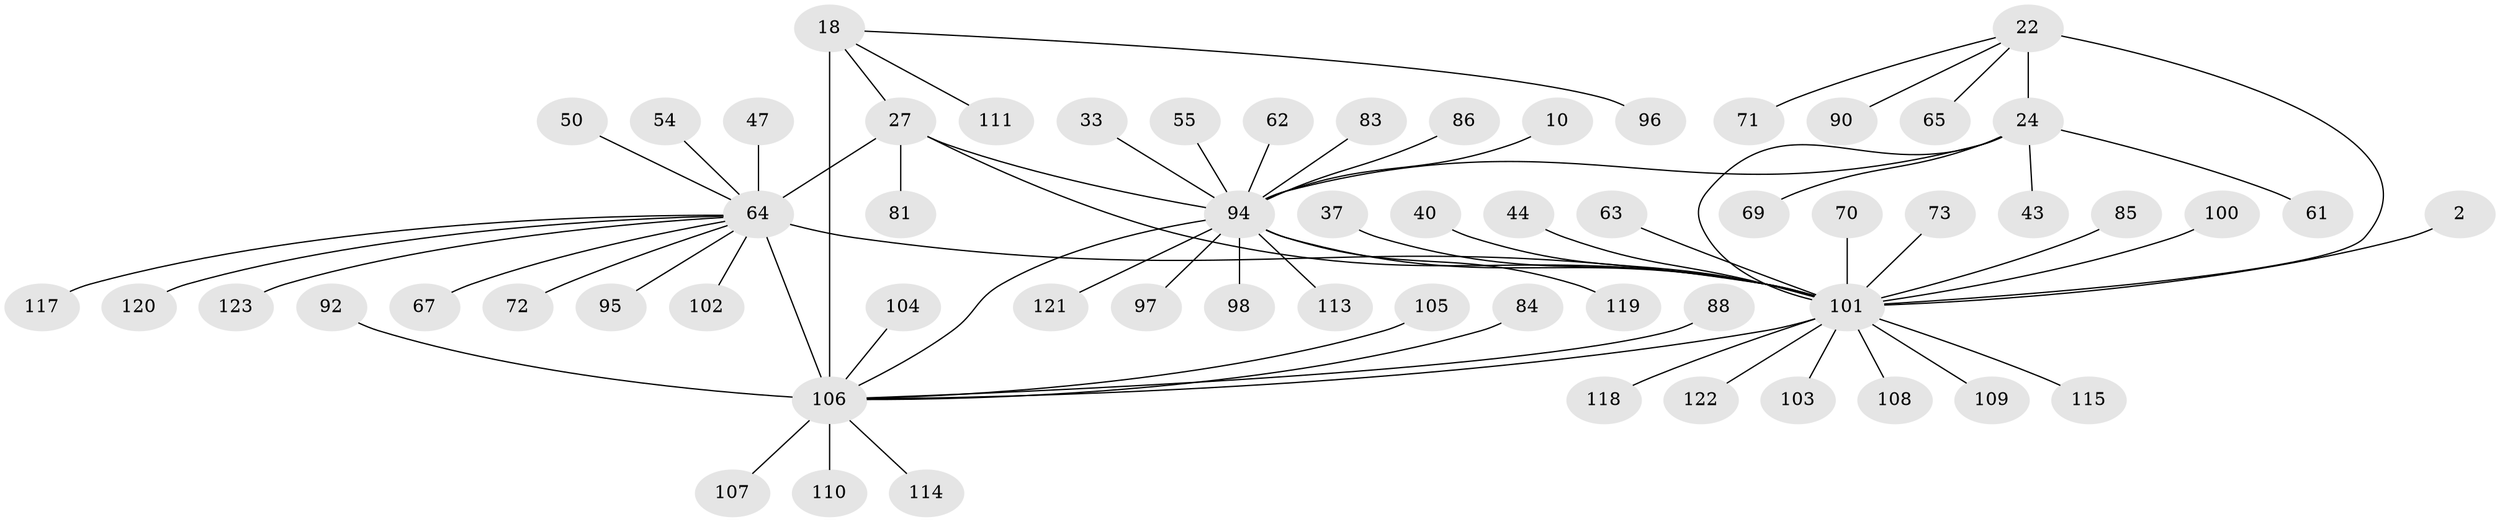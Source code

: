 // original degree distribution, {6: 0.024390243902439025, 5: 0.04065040650406504, 9: 0.07317073170731707, 8: 0.04878048780487805, 10: 0.016260162601626018, 16: 0.008130081300813009, 11: 0.008130081300813009, 7: 0.024390243902439025, 14: 0.008130081300813009, 1: 0.6097560975609756, 3: 0.024390243902439025, 2: 0.10569105691056911, 4: 0.008130081300813009}
// Generated by graph-tools (version 1.1) at 2025/54/03/09/25 04:54:38]
// undirected, 61 vertices, 67 edges
graph export_dot {
graph [start="1"]
  node [color=gray90,style=filled];
  2 [super="+1"];
  10 [super="+7"];
  18 [super="+17"];
  22 [super="+19"];
  24 [super="+21"];
  27 [super="+25"];
  33;
  37;
  40;
  43;
  44;
  47;
  50;
  54;
  55;
  61;
  62;
  63 [super="+57"];
  64 [super="+30+35+45"];
  65;
  67;
  69;
  70;
  71;
  72;
  73;
  81;
  83;
  84;
  85;
  86;
  88;
  90;
  92;
  94 [super="+80+89+32"];
  95;
  96;
  97;
  98;
  100;
  101 [super="+39+77+48+6"];
  102 [super="+99"];
  103;
  104;
  105;
  106 [super="+76"];
  107 [super="+78"];
  108 [super="+52"];
  109;
  110;
  111;
  113 [super="+59+68"];
  114 [super="+112"];
  115;
  117 [super="+116"];
  118;
  119;
  120;
  121 [super="+82"];
  122 [super="+93"];
  123;
  2 -- 101 [weight=9];
  10 -- 94 [weight=8];
  18 -- 111;
  18 -- 96;
  18 -- 27;
  18 -- 106 [weight=8];
  22 -- 24 [weight=4];
  22 -- 65;
  22 -- 71;
  22 -- 90;
  22 -- 101 [weight=4];
  24 -- 43;
  24 -- 61;
  24 -- 69;
  24 -- 101 [weight=4];
  24 -- 94;
  27 -- 81;
  27 -- 64 [weight=8];
  27 -- 101;
  27 -- 94;
  33 -- 94;
  37 -- 101;
  40 -- 101;
  44 -- 101;
  47 -- 64;
  50 -- 64;
  54 -- 64;
  55 -- 94;
  62 -- 94;
  63 -- 101;
  64 -- 67;
  64 -- 72;
  64 -- 95;
  64 -- 102;
  64 -- 117;
  64 -- 120;
  64 -- 123;
  64 -- 101 [weight=2];
  64 -- 106;
  70 -- 101;
  73 -- 101;
  83 -- 94;
  84 -- 106;
  85 -- 101;
  86 -- 94;
  88 -- 106;
  92 -- 106;
  94 -- 106 [weight=2];
  94 -- 97;
  94 -- 98;
  94 -- 101 [weight=2];
  94 -- 113;
  94 -- 119;
  94 -- 121;
  100 -- 101;
  101 -- 118;
  101 -- 106 [weight=3];
  101 -- 103;
  101 -- 108;
  101 -- 109;
  101 -- 115;
  101 -- 122;
  104 -- 106;
  105 -- 106;
  106 -- 107;
  106 -- 110;
  106 -- 114;
}

